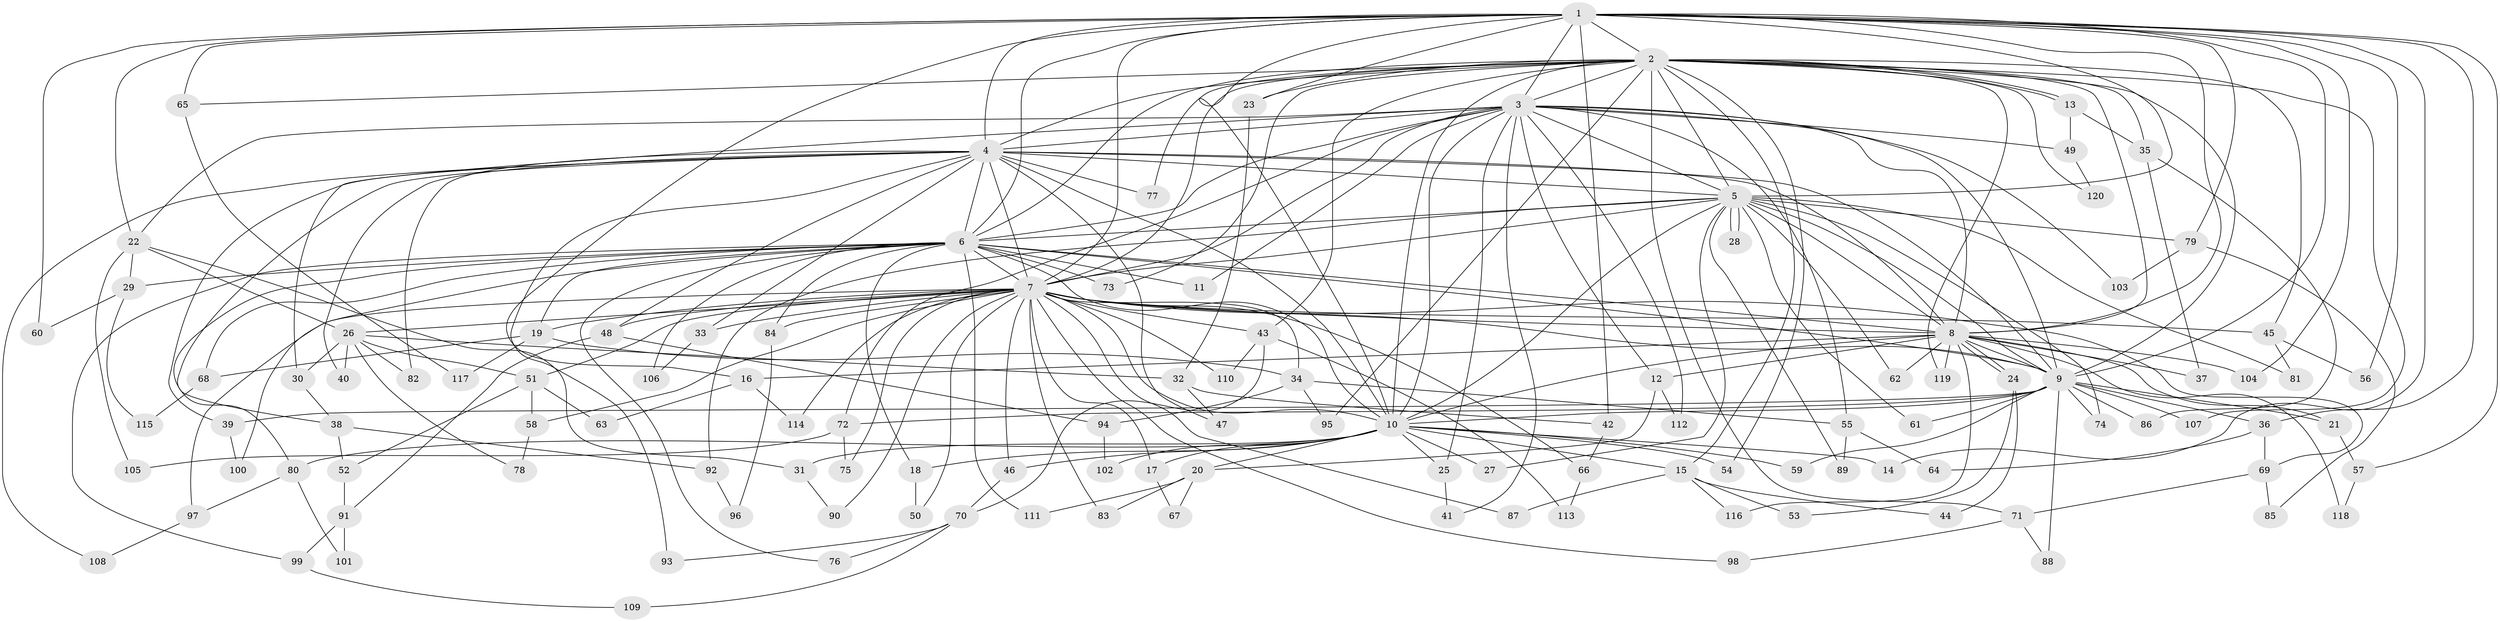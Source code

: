 // Generated by graph-tools (version 1.1) at 2025/46/03/09/25 04:46:17]
// undirected, 120 vertices, 265 edges
graph export_dot {
graph [start="1"]
  node [color=gray90,style=filled];
  1;
  2;
  3;
  4;
  5;
  6;
  7;
  8;
  9;
  10;
  11;
  12;
  13;
  14;
  15;
  16;
  17;
  18;
  19;
  20;
  21;
  22;
  23;
  24;
  25;
  26;
  27;
  28;
  29;
  30;
  31;
  32;
  33;
  34;
  35;
  36;
  37;
  38;
  39;
  40;
  41;
  42;
  43;
  44;
  45;
  46;
  47;
  48;
  49;
  50;
  51;
  52;
  53;
  54;
  55;
  56;
  57;
  58;
  59;
  60;
  61;
  62;
  63;
  64;
  65;
  66;
  67;
  68;
  69;
  70;
  71;
  72;
  73;
  74;
  75;
  76;
  77;
  78;
  79;
  80;
  81;
  82;
  83;
  84;
  85;
  86;
  87;
  88;
  89;
  90;
  91;
  92;
  93;
  94;
  95;
  96;
  97;
  98;
  99;
  100;
  101;
  102;
  103;
  104;
  105;
  106;
  107;
  108;
  109;
  110;
  111;
  112;
  113;
  114;
  115;
  116;
  117;
  118;
  119;
  120;
  1 -- 2;
  1 -- 3;
  1 -- 4;
  1 -- 5;
  1 -- 6;
  1 -- 7;
  1 -- 8;
  1 -- 9;
  1 -- 10;
  1 -- 14;
  1 -- 16;
  1 -- 22;
  1 -- 23;
  1 -- 36;
  1 -- 42;
  1 -- 56;
  1 -- 57;
  1 -- 60;
  1 -- 65;
  1 -- 79;
  1 -- 104;
  2 -- 3;
  2 -- 4;
  2 -- 5;
  2 -- 6;
  2 -- 7;
  2 -- 8;
  2 -- 9;
  2 -- 10;
  2 -- 13;
  2 -- 13;
  2 -- 15;
  2 -- 23;
  2 -- 35;
  2 -- 43;
  2 -- 45;
  2 -- 54;
  2 -- 65;
  2 -- 71;
  2 -- 73;
  2 -- 77;
  2 -- 95;
  2 -- 107;
  2 -- 119;
  2 -- 120;
  3 -- 4;
  3 -- 5;
  3 -- 6;
  3 -- 7;
  3 -- 8;
  3 -- 9;
  3 -- 10;
  3 -- 11;
  3 -- 12;
  3 -- 22;
  3 -- 25;
  3 -- 30;
  3 -- 41;
  3 -- 49;
  3 -- 55;
  3 -- 72;
  3 -- 103;
  3 -- 112;
  4 -- 5;
  4 -- 6;
  4 -- 7;
  4 -- 8;
  4 -- 9;
  4 -- 10;
  4 -- 33;
  4 -- 38;
  4 -- 39;
  4 -- 40;
  4 -- 47;
  4 -- 48;
  4 -- 77;
  4 -- 82;
  4 -- 93;
  4 -- 108;
  5 -- 6;
  5 -- 7;
  5 -- 8;
  5 -- 9;
  5 -- 10;
  5 -- 27;
  5 -- 28;
  5 -- 28;
  5 -- 61;
  5 -- 62;
  5 -- 74;
  5 -- 79;
  5 -- 81;
  5 -- 89;
  5 -- 92;
  6 -- 7;
  6 -- 8;
  6 -- 9;
  6 -- 10;
  6 -- 11;
  6 -- 18;
  6 -- 19;
  6 -- 29;
  6 -- 68;
  6 -- 73;
  6 -- 76;
  6 -- 80;
  6 -- 84;
  6 -- 99;
  6 -- 100;
  6 -- 106;
  6 -- 111;
  7 -- 8;
  7 -- 9;
  7 -- 10;
  7 -- 17;
  7 -- 19;
  7 -- 26;
  7 -- 33;
  7 -- 34;
  7 -- 43;
  7 -- 45;
  7 -- 46;
  7 -- 48;
  7 -- 50;
  7 -- 51;
  7 -- 58;
  7 -- 66;
  7 -- 69;
  7 -- 75;
  7 -- 83;
  7 -- 84;
  7 -- 87;
  7 -- 90;
  7 -- 97;
  7 -- 98;
  7 -- 110;
  7 -- 114;
  8 -- 9;
  8 -- 10;
  8 -- 12;
  8 -- 16;
  8 -- 21;
  8 -- 24;
  8 -- 24;
  8 -- 37;
  8 -- 62;
  8 -- 104;
  8 -- 116;
  8 -- 118;
  8 -- 119;
  9 -- 10;
  9 -- 21;
  9 -- 36;
  9 -- 39;
  9 -- 59;
  9 -- 61;
  9 -- 72;
  9 -- 74;
  9 -- 86;
  9 -- 88;
  9 -- 107;
  10 -- 14;
  10 -- 15;
  10 -- 17;
  10 -- 18;
  10 -- 20;
  10 -- 25;
  10 -- 27;
  10 -- 31;
  10 -- 46;
  10 -- 54;
  10 -- 59;
  10 -- 80;
  10 -- 102;
  12 -- 20;
  12 -- 112;
  13 -- 35;
  13 -- 49;
  15 -- 44;
  15 -- 53;
  15 -- 87;
  15 -- 116;
  16 -- 63;
  16 -- 114;
  17 -- 67;
  18 -- 50;
  19 -- 34;
  19 -- 68;
  19 -- 117;
  20 -- 67;
  20 -- 83;
  20 -- 111;
  21 -- 57;
  22 -- 26;
  22 -- 29;
  22 -- 31;
  22 -- 105;
  23 -- 32;
  24 -- 44;
  24 -- 53;
  25 -- 41;
  26 -- 30;
  26 -- 32;
  26 -- 40;
  26 -- 51;
  26 -- 78;
  26 -- 82;
  29 -- 60;
  29 -- 115;
  30 -- 38;
  31 -- 90;
  32 -- 42;
  32 -- 47;
  33 -- 106;
  34 -- 55;
  34 -- 94;
  34 -- 95;
  35 -- 37;
  35 -- 86;
  36 -- 64;
  36 -- 69;
  38 -- 52;
  38 -- 92;
  39 -- 100;
  42 -- 66;
  43 -- 70;
  43 -- 110;
  43 -- 113;
  45 -- 56;
  45 -- 81;
  46 -- 70;
  48 -- 91;
  48 -- 94;
  49 -- 120;
  51 -- 52;
  51 -- 58;
  51 -- 63;
  52 -- 91;
  55 -- 64;
  55 -- 89;
  57 -- 118;
  58 -- 78;
  65 -- 117;
  66 -- 113;
  68 -- 115;
  69 -- 71;
  69 -- 85;
  70 -- 76;
  70 -- 93;
  70 -- 109;
  71 -- 88;
  71 -- 98;
  72 -- 75;
  72 -- 105;
  79 -- 85;
  79 -- 103;
  80 -- 97;
  80 -- 101;
  84 -- 96;
  91 -- 99;
  91 -- 101;
  92 -- 96;
  94 -- 102;
  97 -- 108;
  99 -- 109;
}
